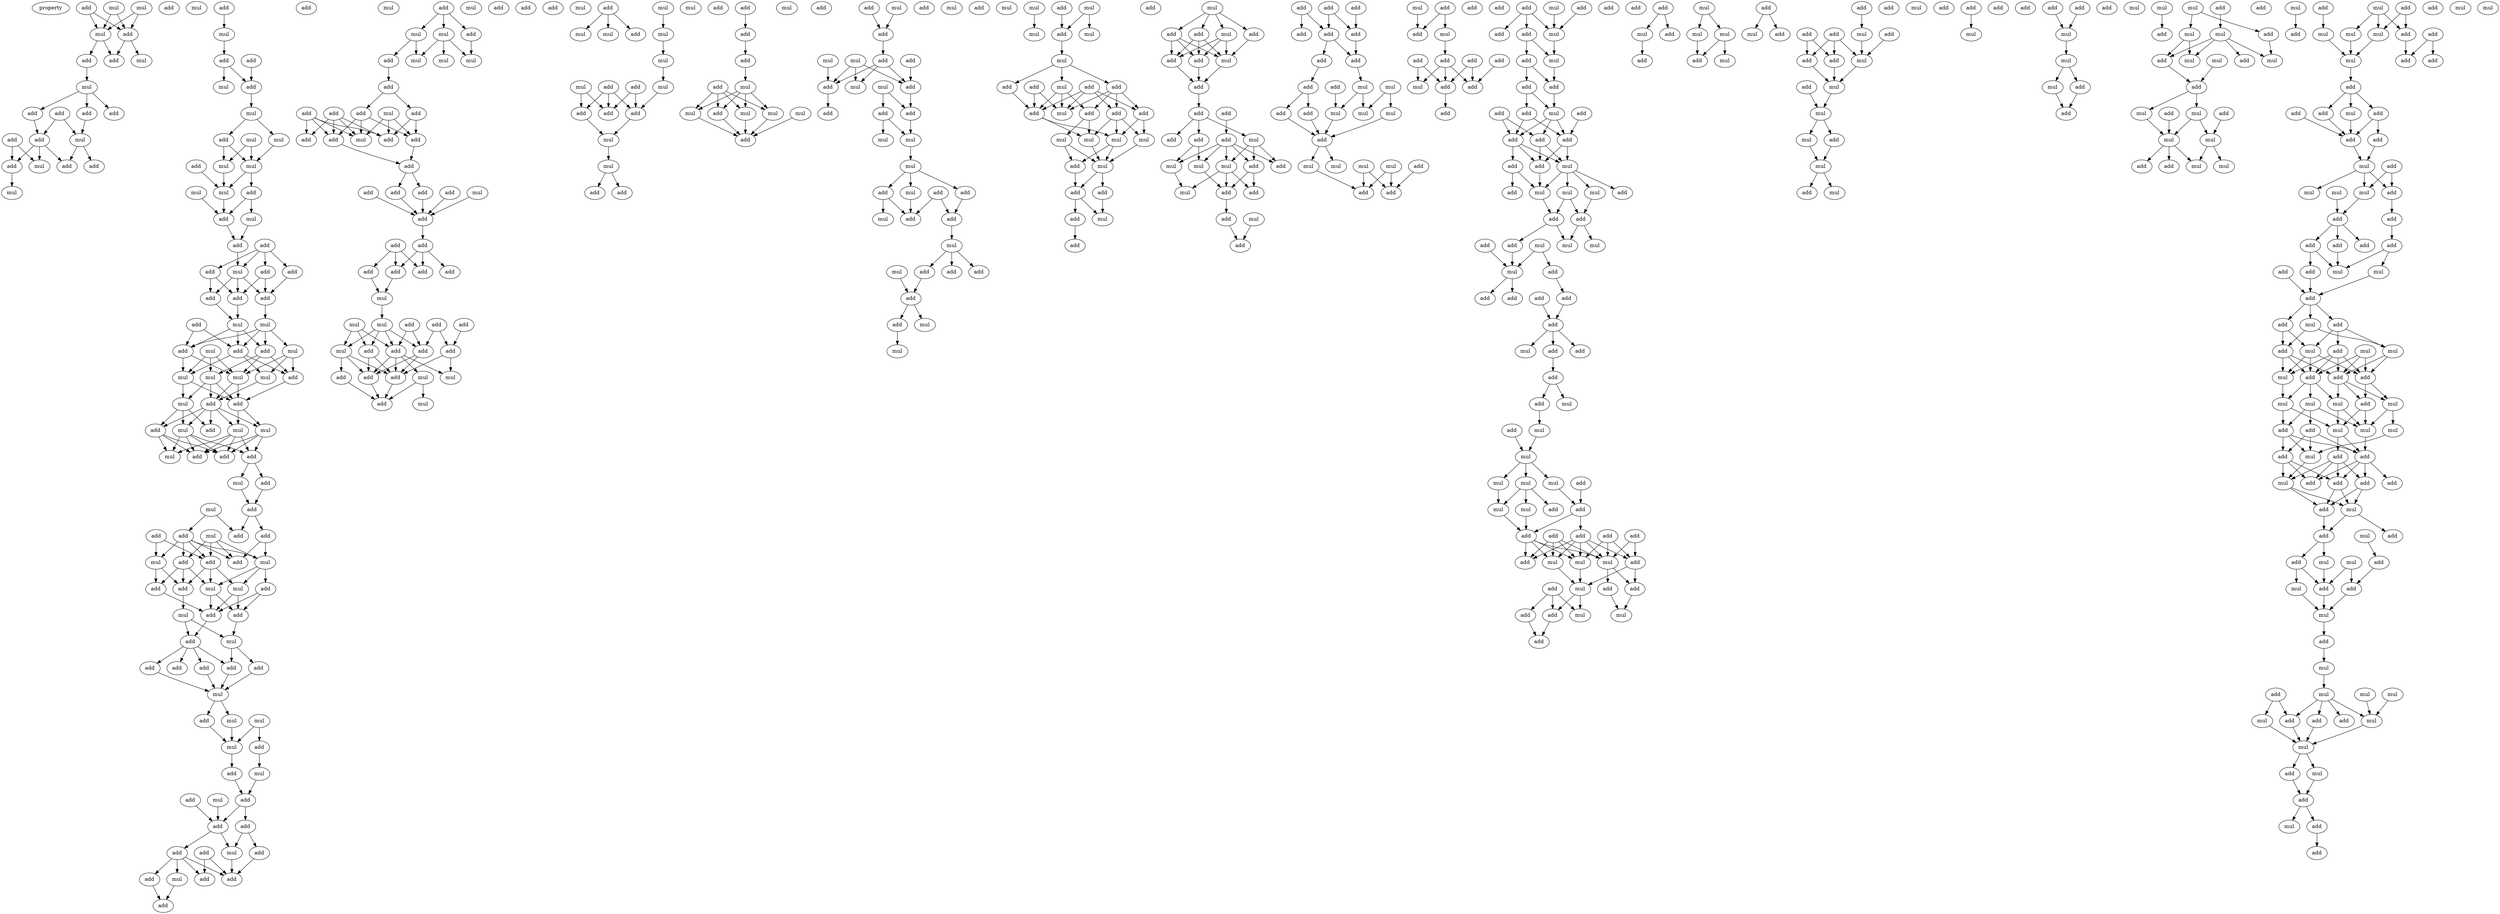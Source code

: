 digraph {
    node [fontcolor=black]
    property [mul=2,lf=1.9]
    0 [ label = add ];
    1 [ label = mul ];
    2 [ label = mul ];
    3 [ label = mul ];
    4 [ label = add ];
    5 [ label = mul ];
    6 [ label = add ];
    7 [ label = add ];
    8 [ label = add ];
    9 [ label = mul ];
    10 [ label = mul ];
    11 [ label = add ];
    12 [ label = add ];
    13 [ label = add ];
    14 [ label = add ];
    15 [ label = add ];
    16 [ label = mul ];
    17 [ label = add ];
    18 [ label = mul ];
    19 [ label = add ];
    20 [ label = add ];
    21 [ label = add ];
    22 [ label = mul ];
    23 [ label = add ];
    24 [ label = add ];
    25 [ label = mul ];
    26 [ label = add ];
    27 [ label = add ];
    28 [ label = mul ];
    29 [ label = add ];
    30 [ label = mul ];
    31 [ label = mul ];
    32 [ label = mul ];
    33 [ label = add ];
    34 [ label = mul ];
    35 [ label = add ];
    36 [ label = mul ];
    37 [ label = mul ];
    38 [ label = add ];
    39 [ label = mul ];
    40 [ label = add ];
    41 [ label = mul ];
    42 [ label = add ];
    43 [ label = add ];
    44 [ label = add ];
    45 [ label = mul ];
    46 [ label = add ];
    47 [ label = add ];
    48 [ label = add ];
    49 [ label = add ];
    50 [ label = add ];
    51 [ label = mul ];
    52 [ label = mul ];
    53 [ label = add ];
    54 [ label = add ];
    55 [ label = add ];
    56 [ label = mul ];
    57 [ label = mul ];
    58 [ label = add ];
    59 [ label = mul ];
    60 [ label = mul ];
    61 [ label = add ];
    62 [ label = mul ];
    63 [ label = mul ];
    64 [ label = add ];
    65 [ label = add ];
    66 [ label = mul ];
    67 [ label = mul ];
    68 [ label = add ];
    69 [ label = add ];
    70 [ label = mul ];
    71 [ label = mul ];
    72 [ label = add ];
    73 [ label = add ];
    74 [ label = add ];
    75 [ label = mul ];
    76 [ label = mul ];
    77 [ label = add ];
    78 [ label = mul ];
    79 [ label = add ];
    80 [ label = mul ];
    81 [ label = add ];
    82 [ label = add ];
    83 [ label = add ];
    84 [ label = add ];
    85 [ label = add ];
    86 [ label = mul ];
    87 [ label = add ];
    88 [ label = add ];
    89 [ label = mul ];
    90 [ label = mul ];
    91 [ label = add ];
    92 [ label = add ];
    93 [ label = mul ];
    94 [ label = add ];
    95 [ label = add ];
    96 [ label = add ];
    97 [ label = mul ];
    98 [ label = mul ];
    99 [ label = add ];
    100 [ label = add ];
    101 [ label = add ];
    102 [ label = add ];
    103 [ label = add ];
    104 [ label = add ];
    105 [ label = mul ];
    106 [ label = add ];
    107 [ label = mul ];
    108 [ label = mul ];
    109 [ label = add ];
    110 [ label = mul ];
    111 [ label = add ];
    112 [ label = mul ];
    113 [ label = mul ];
    114 [ label = mul ];
    115 [ label = add ];
    116 [ label = add ];
    117 [ label = add ];
    118 [ label = add ];
    119 [ label = add ];
    120 [ label = add ];
    121 [ label = add ];
    122 [ label = mul ];
    123 [ label = add ];
    124 [ label = add ];
    125 [ label = add ];
    126 [ label = mul ];
    127 [ label = add ];
    128 [ label = add ];
    129 [ label = mul ];
    130 [ label = mul ];
    131 [ label = add ];
    132 [ label = mul ];
    133 [ label = mul ];
    134 [ label = add ];
    135 [ label = mul ];
    136 [ label = add ];
    137 [ label = mul ];
    138 [ label = add ];
    139 [ label = add ];
    140 [ label = mul ];
    141 [ label = add ];
    142 [ label = add ];
    143 [ label = add ];
    144 [ label = mul ];
    145 [ label = add ];
    146 [ label = add ];
    147 [ label = add ];
    148 [ label = add ];
    149 [ label = add ];
    150 [ label = add ];
    151 [ label = add ];
    152 [ label = add ];
    153 [ label = add ];
    154 [ label = mul ];
    155 [ label = add ];
    156 [ label = add ];
    157 [ label = add ];
    158 [ label = add ];
    159 [ label = add ];
    160 [ label = add ];
    161 [ label = add ];
    162 [ label = add ];
    163 [ label = mul ];
    164 [ label = add ];
    165 [ label = mul ];
    166 [ label = add ];
    167 [ label = mul ];
    168 [ label = add ];
    169 [ label = add ];
    170 [ label = add ];
    171 [ label = add ];
    172 [ label = mul ];
    173 [ label = add ];
    174 [ label = add ];
    175 [ label = mul ];
    176 [ label = mul ];
    177 [ label = add ];
    178 [ label = add ];
    179 [ label = mul ];
    180 [ label = add ];
    181 [ label = add ];
    182 [ label = mul ];
    183 [ label = add ];
    184 [ label = mul ];
    185 [ label = mul ];
    186 [ label = mul ];
    187 [ label = mul ];
    188 [ label = add ];
    189 [ label = add ];
    190 [ label = mul ];
    191 [ label = mul ];
    192 [ label = mul ];
    193 [ label = add ];
    194 [ label = mul ];
    195 [ label = add ];
    196 [ label = add ];
    197 [ label = add ];
    198 [ label = add ];
    199 [ label = mul ];
    200 [ label = add ];
    201 [ label = mul ];
    202 [ label = add ];
    203 [ label = add ];
    204 [ label = add ];
    205 [ label = add ];
    206 [ label = add ];
    207 [ label = mul ];
    208 [ label = mul ];
    209 [ label = mul ];
    210 [ label = mul ];
    211 [ label = add ];
    212 [ label = mul ];
    213 [ label = mul ];
    214 [ label = add ];
    215 [ label = add ];
    216 [ label = add ];
    217 [ label = mul ];
    218 [ label = add ];
    219 [ label = add ];
    220 [ label = mul ];
    221 [ label = add ];
    222 [ label = add ];
    223 [ label = mul ];
    224 [ label = mul ];
    225 [ label = mul ];
    226 [ label = add ];
    227 [ label = add ];
    228 [ label = add ];
    229 [ label = add ];
    230 [ label = add ];
    231 [ label = mul ];
    232 [ label = mul ];
    233 [ label = mul ];
    234 [ label = add ];
    235 [ label = add ];
    236 [ label = mul ];
    237 [ label = add ];
    238 [ label = add ];
    239 [ label = mul ];
    240 [ label = mul ];
    241 [ label = add ];
    242 [ label = mul ];
    243 [ label = mul ];
    244 [ label = add ];
    245 [ label = add ];
    246 [ label = add ];
    247 [ label = add ];
    248 [ label = add ];
    249 [ label = add ];
    250 [ label = mul ];
    251 [ label = mul ];
    252 [ label = mul ];
    253 [ label = mul ];
    254 [ label = mul ];
    255 [ label = add ];
    256 [ label = mul ];
    257 [ label = add ];
    258 [ label = add ];
    259 [ label = mul ];
    260 [ label = mul ];
    261 [ label = add ];
    262 [ label = add ];
    263 [ label = add ];
    264 [ label = add ];
    265 [ label = mul ];
    266 [ label = mul ];
    267 [ label = add ];
    268 [ label = add ];
    269 [ label = add ];
    270 [ label = add ];
    271 [ label = mul ];
    272 [ label = mul ];
    273 [ label = mul ];
    274 [ label = mul ];
    275 [ label = mul ];
    276 [ label = add ];
    277 [ label = add ];
    278 [ label = add ];
    279 [ label = add ];
    280 [ label = mul ];
    281 [ label = add ];
    282 [ label = mul ];
    283 [ label = add ];
    284 [ label = mul ];
    285 [ label = add ];
    286 [ label = add ];
    287 [ label = add ];
    288 [ label = add ];
    289 [ label = mul ];
    290 [ label = add ];
    291 [ label = add ];
    292 [ label = add ];
    293 [ label = add ];
    294 [ label = mul ];
    295 [ label = add ];
    296 [ label = add ];
    297 [ label = mul ];
    298 [ label = add ];
    299 [ label = mul ];
    300 [ label = add ];
    301 [ label = mul ];
    302 [ label = add ];
    303 [ label = mul ];
    304 [ label = add ];
    305 [ label = add ];
    306 [ label = mul ];
    307 [ label = add ];
    308 [ label = add ];
    309 [ label = add ];
    310 [ label = add ];
    311 [ label = add ];
    312 [ label = add ];
    313 [ label = add ];
    314 [ label = add ];
    315 [ label = add ];
    316 [ label = add ];
    317 [ label = add ];
    318 [ label = mul ];
    319 [ label = mul ];
    320 [ label = add ];
    321 [ label = mul ];
    322 [ label = mul ];
    323 [ label = add ];
    324 [ label = mul ];
    325 [ label = add ];
    326 [ label = mul ];
    327 [ label = mul ];
    328 [ label = mul ];
    329 [ label = mul ];
    330 [ label = add ];
    331 [ label = add ];
    332 [ label = add ];
    333 [ label = add ];
    334 [ label = mul ];
    335 [ label = add ];
    336 [ label = mul ];
    337 [ label = add ];
    338 [ label = add ];
    339 [ label = add ];
    340 [ label = add ];
    341 [ label = mul ];
    342 [ label = add ];
    343 [ label = add ];
    344 [ label = add ];
    345 [ label = add ];
    346 [ label = add ];
    347 [ label = add ];
    348 [ label = add ];
    349 [ label = mul ];
    350 [ label = add ];
    351 [ label = add ];
    352 [ label = mul ];
    353 [ label = mul ];
    354 [ label = add ];
    355 [ label = add ];
    356 [ label = add ];
    357 [ label = mul ];
    358 [ label = add ];
    359 [ label = add ];
    360 [ label = add ];
    361 [ label = add ];
    362 [ label = add ];
    363 [ label = add ];
    364 [ label = add ];
    365 [ label = add ];
    366 [ label = mul ];
    367 [ label = mul ];
    368 [ label = add ];
    369 [ label = mul ];
    370 [ label = mul ];
    371 [ label = add ];
    372 [ label = add ];
    373 [ label = add ];
    374 [ label = mul ];
    375 [ label = add ];
    376 [ label = add ];
    377 [ label = mul ];
    378 [ label = mul ];
    379 [ label = add ];
    380 [ label = mul ];
    381 [ label = add ];
    382 [ label = add ];
    383 [ label = add ];
    384 [ label = add ];
    385 [ label = add ];
    386 [ label = mul ];
    387 [ label = add ];
    388 [ label = add ];
    389 [ label = add ];
    390 [ label = add ];
    391 [ label = add ];
    392 [ label = add ];
    393 [ label = mul ];
    394 [ label = add ];
    395 [ label = mul ];
    396 [ label = mul ];
    397 [ label = mul ];
    398 [ label = add ];
    399 [ label = mul ];
    400 [ label = mul ];
    401 [ label = mul ];
    402 [ label = add ];
    403 [ label = mul ];
    404 [ label = add ];
    405 [ label = add ];
    406 [ label = add ];
    407 [ label = add ];
    408 [ label = add ];
    409 [ label = add ];
    410 [ label = mul ];
    411 [ label = add ];
    412 [ label = mul ];
    413 [ label = mul ];
    414 [ label = add ];
    415 [ label = add ];
    416 [ label = add ];
    417 [ label = add ];
    418 [ label = mul ];
    419 [ label = add ];
    420 [ label = add ];
    421 [ label = mul ];
    422 [ label = mul ];
    423 [ label = add ];
    424 [ label = add ];
    425 [ label = mul ];
    426 [ label = add ];
    427 [ label = mul ];
    428 [ label = add ];
    429 [ label = mul ];
    430 [ label = mul ];
    431 [ label = mul ];
    432 [ label = add ];
    433 [ label = add ];
    434 [ label = mul ];
    435 [ label = add ];
    436 [ label = add ];
    437 [ label = mul ];
    438 [ label = add ];
    439 [ label = add ];
    440 [ label = add ];
    441 [ label = add ];
    442 [ label = mul ];
    443 [ label = add ];
    444 [ label = add ];
    445 [ label = mul ];
    446 [ label = mul ];
    447 [ label = add ];
    448 [ label = mul ];
    449 [ label = add ];
    450 [ label = mul ];
    451 [ label = add ];
    452 [ label = mul ];
    453 [ label = add ];
    454 [ label = add ];
    455 [ label = add ];
    456 [ label = mul ];
    457 [ label = add ];
    458 [ label = mul ];
    459 [ label = add ];
    460 [ label = add ];
    461 [ label = add ];
    462 [ label = mul ];
    463 [ label = mul ];
    464 [ label = mul ];
    465 [ label = mul ];
    466 [ label = add ];
    467 [ label = add ];
    468 [ label = mul ];
    469 [ label = add ];
    470 [ label = mul ];
    471 [ label = add ];
    472 [ label = mul ];
    473 [ label = mul ];
    474 [ label = add ];
    475 [ label = mul ];
    476 [ label = mul ];
    477 [ label = add ];
    478 [ label = mul ];
    479 [ label = add ];
    480 [ label = add ];
    481 [ label = mul ];
    482 [ label = add ];
    483 [ label = mul ];
    484 [ label = add ];
    485 [ label = add ];
    486 [ label = mul ];
    487 [ label = mul ];
    488 [ label = add ];
    489 [ label = mul ];
    490 [ label = mul ];
    491 [ label = add ];
    492 [ label = mul ];
    493 [ label = add ];
    494 [ label = mul ];
    495 [ label = add ];
    496 [ label = add ];
    497 [ label = mul ];
    498 [ label = mul ];
    499 [ label = add ];
    500 [ label = mul ];
    501 [ label = add ];
    502 [ label = add ];
    503 [ label = add ];
    504 [ label = mul ];
    505 [ label = add ];
    506 [ label = add ];
    507 [ label = add ];
    508 [ label = mul ];
    509 [ label = add ];
    510 [ label = add ];
    511 [ label = add ];
    512 [ label = add ];
    513 [ label = mul ];
    514 [ label = mul ];
    515 [ label = add ];
    516 [ label = mul ];
    517 [ label = mul ];
    518 [ label = add ];
    519 [ label = add ];
    520 [ label = add ];
    521 [ label = add ];
    522 [ label = add ];
    523 [ label = add ];
    524 [ label = add ];
    525 [ label = add ];
    526 [ label = mul ];
    527 [ label = mul ];
    528 [ label = add ];
    529 [ label = add ];
    530 [ label = mul ];
    531 [ label = add ];
    532 [ label = add ];
    533 [ label = mul ];
    534 [ label = add ];
    535 [ label = mul ];
    536 [ label = add ];
    537 [ label = mul ];
    538 [ label = add ];
    539 [ label = mul ];
    540 [ label = add ];
    541 [ label = add ];
    542 [ label = add ];
    543 [ label = mul ];
    544 [ label = mul ];
    545 [ label = mul ];
    546 [ label = mul ];
    547 [ label = mul ];
    548 [ label = add ];
    549 [ label = add ];
    550 [ label = mul ];
    551 [ label = mul ];
    552 [ label = add ];
    553 [ label = add ];
    554 [ label = add ];
    555 [ label = mul ];
    556 [ label = add ];
    557 [ label = mul ];
    558 [ label = add ];
    559 [ label = add ];
    560 [ label = add ];
    561 [ label = mul ];
    562 [ label = add ];
    563 [ label = add ];
    564 [ label = mul ];
    565 [ label = add ];
    566 [ label = add ];
    567 [ label = add ];
    568 [ label = mul ];
    569 [ label = mul ];
    570 [ label = add ];
    571 [ label = add ];
    572 [ label = mul ];
    573 [ label = mul ];
    574 [ label = add ];
    575 [ label = mul ];
    576 [ label = mul ];
    577 [ label = mul ];
    578 [ label = mul ];
    579 [ label = add ];
    580 [ label = add ];
    581 [ label = mul ];
    582 [ label = mul ];
    583 [ label = add ];
    584 [ label = add ];
    585 [ label = mul ];
    586 [ label = mul ];
    587 [ label = add ];
    588 [ label = mul ];
    589 [ label = add ];
    590 [ label = mul ];
    591 [ label = add ];
    592 [ label = mul ];
    593 [ label = add ];
    0 -> 3 [ name = 0 ];
    0 -> 4 [ name = 1 ];
    1 -> 3 [ name = 2 ];
    1 -> 4 [ name = 3 ];
    2 -> 3 [ name = 4 ];
    2 -> 4 [ name = 5 ];
    3 -> 7 [ name = 6 ];
    3 -> 8 [ name = 7 ];
    4 -> 5 [ name = 8 ];
    4 -> 8 [ name = 9 ];
    7 -> 10 [ name = 10 ];
    10 -> 11 [ name = 11 ];
    10 -> 13 [ name = 12 ];
    10 -> 14 [ name = 13 ];
    11 -> 16 [ name = 14 ];
    12 -> 16 [ name = 15 ];
    12 -> 17 [ name = 16 ];
    14 -> 17 [ name = 17 ];
    15 -> 18 [ name = 18 ];
    15 -> 20 [ name = 19 ];
    16 -> 19 [ name = 20 ];
    16 -> 21 [ name = 21 ];
    17 -> 18 [ name = 22 ];
    17 -> 20 [ name = 23 ];
    17 -> 21 [ name = 24 ];
    20 -> 22 [ name = 25 ];
    23 -> 25 [ name = 26 ];
    25 -> 26 [ name = 27 ];
    26 -> 28 [ name = 28 ];
    26 -> 29 [ name = 29 ];
    27 -> 29 [ name = 30 ];
    29 -> 30 [ name = 31 ];
    30 -> 31 [ name = 32 ];
    30 -> 33 [ name = 33 ];
    31 -> 34 [ name = 34 ];
    32 -> 34 [ name = 35 ];
    32 -> 36 [ name = 36 ];
    33 -> 34 [ name = 37 ];
    33 -> 36 [ name = 38 ];
    34 -> 37 [ name = 39 ];
    34 -> 38 [ name = 40 ];
    35 -> 37 [ name = 41 ];
    36 -> 37 [ name = 42 ];
    37 -> 40 [ name = 43 ];
    38 -> 40 [ name = 44 ];
    38 -> 41 [ name = 45 ];
    39 -> 40 [ name = 46 ];
    40 -> 42 [ name = 47 ];
    41 -> 42 [ name = 48 ];
    42 -> 45 [ name = 49 ];
    43 -> 44 [ name = 50 ];
    43 -> 45 [ name = 51 ];
    43 -> 46 [ name = 52 ];
    43 -> 47 [ name = 53 ];
    44 -> 48 [ name = 54 ];
    44 -> 49 [ name = 55 ];
    45 -> 48 [ name = 56 ];
    45 -> 49 [ name = 57 ];
    45 -> 50 [ name = 58 ];
    46 -> 48 [ name = 59 ];
    46 -> 50 [ name = 60 ];
    47 -> 49 [ name = 61 ];
    48 -> 51 [ name = 62 ];
    49 -> 52 [ name = 63 ];
    50 -> 51 [ name = 64 ];
    51 -> 54 [ name = 65 ];
    51 -> 55 [ name = 66 ];
    51 -> 58 [ name = 67 ];
    52 -> 54 [ name = 68 ];
    52 -> 55 [ name = 69 ];
    52 -> 56 [ name = 70 ];
    52 -> 58 [ name = 71 ];
    53 -> 55 [ name = 72 ];
    53 -> 58 [ name = 73 ];
    54 -> 59 [ name = 74 ];
    54 -> 61 [ name = 75 ];
    54 -> 62 [ name = 76 ];
    55 -> 62 [ name = 77 ];
    55 -> 63 [ name = 78 ];
    56 -> 60 [ name = 79 ];
    56 -> 61 [ name = 80 ];
    56 -> 62 [ name = 81 ];
    57 -> 59 [ name = 82 ];
    57 -> 62 [ name = 83 ];
    57 -> 63 [ name = 84 ];
    58 -> 60 [ name = 85 ];
    58 -> 61 [ name = 86 ];
    58 -> 63 [ name = 87 ];
    59 -> 64 [ name = 88 ];
    59 -> 65 [ name = 89 ];
    59 -> 66 [ name = 90 ];
    60 -> 65 [ name = 91 ];
    61 -> 64 [ name = 92 ];
    62 -> 64 [ name = 93 ];
    62 -> 65 [ name = 94 ];
    63 -> 64 [ name = 95 ];
    63 -> 66 [ name = 96 ];
    64 -> 70 [ name = 97 ];
    64 -> 71 [ name = 98 ];
    65 -> 67 [ name = 99 ];
    65 -> 68 [ name = 100 ];
    65 -> 69 [ name = 101 ];
    65 -> 70 [ name = 102 ];
    65 -> 71 [ name = 103 ];
    66 -> 67 [ name = 104 ];
    66 -> 68 [ name = 105 ];
    66 -> 69 [ name = 106 ];
    67 -> 72 [ name = 107 ];
    67 -> 73 [ name = 108 ];
    67 -> 74 [ name = 109 ];
    67 -> 75 [ name = 110 ];
    68 -> 73 [ name = 111 ];
    68 -> 74 [ name = 112 ];
    68 -> 75 [ name = 113 ];
    70 -> 72 [ name = 114 ];
    70 -> 73 [ name = 115 ];
    70 -> 74 [ name = 116 ];
    70 -> 75 [ name = 117 ];
    71 -> 72 [ name = 118 ];
    71 -> 73 [ name = 119 ];
    71 -> 74 [ name = 120 ];
    72 -> 76 [ name = 121 ];
    72 -> 77 [ name = 122 ];
    76 -> 79 [ name = 123 ];
    77 -> 79 [ name = 124 ];
    78 -> 82 [ name = 125 ];
    78 -> 84 [ name = 126 ];
    79 -> 81 [ name = 127 ];
    79 -> 82 [ name = 128 ];
    80 -> 85 [ name = 129 ];
    80 -> 86 [ name = 130 ];
    80 -> 87 [ name = 131 ];
    80 -> 88 [ name = 132 ];
    81 -> 85 [ name = 133 ];
    81 -> 86 [ name = 134 ];
    83 -> 88 [ name = 135 ];
    83 -> 89 [ name = 136 ];
    84 -> 85 [ name = 137 ];
    84 -> 86 [ name = 138 ];
    84 -> 87 [ name = 139 ];
    84 -> 88 [ name = 140 ];
    84 -> 89 [ name = 141 ];
    86 -> 90 [ name = 142 ];
    86 -> 93 [ name = 143 ];
    86 -> 94 [ name = 144 ];
    87 -> 90 [ name = 145 ];
    87 -> 91 [ name = 146 ];
    87 -> 92 [ name = 147 ];
    88 -> 90 [ name = 148 ];
    88 -> 92 [ name = 149 ];
    88 -> 93 [ name = 150 ];
    89 -> 91 [ name = 151 ];
    89 -> 92 [ name = 152 ];
    90 -> 95 [ name = 153 ];
    90 -> 96 [ name = 154 ];
    91 -> 96 [ name = 155 ];
    92 -> 97 [ name = 156 ];
    93 -> 95 [ name = 157 ];
    93 -> 96 [ name = 158 ];
    94 -> 95 [ name = 159 ];
    94 -> 96 [ name = 160 ];
    95 -> 98 [ name = 161 ];
    96 -> 99 [ name = 162 ];
    97 -> 98 [ name = 163 ];
    97 -> 99 [ name = 164 ];
    98 -> 101 [ name = 165 ];
    98 -> 104 [ name = 166 ];
    99 -> 100 [ name = 167 ];
    99 -> 102 [ name = 168 ];
    99 -> 103 [ name = 169 ];
    99 -> 104 [ name = 170 ];
    100 -> 105 [ name = 171 ];
    101 -> 105 [ name = 172 ];
    103 -> 105 [ name = 173 ];
    104 -> 105 [ name = 174 ];
    105 -> 106 [ name = 175 ];
    105 -> 108 [ name = 176 ];
    106 -> 110 [ name = 177 ];
    107 -> 109 [ name = 178 ];
    107 -> 110 [ name = 179 ];
    108 -> 110 [ name = 180 ];
    109 -> 112 [ name = 181 ];
    110 -> 111 [ name = 182 ];
    111 -> 115 [ name = 183 ];
    112 -> 115 [ name = 184 ];
    114 -> 117 [ name = 185 ];
    115 -> 117 [ name = 186 ];
    115 -> 118 [ name = 187 ];
    116 -> 117 [ name = 188 ];
    117 -> 119 [ name = 189 ];
    117 -> 122 [ name = 190 ];
    118 -> 121 [ name = 191 ];
    118 -> 122 [ name = 192 ];
    119 -> 123 [ name = 193 ];
    119 -> 124 [ name = 194 ];
    119 -> 125 [ name = 195 ];
    119 -> 126 [ name = 196 ];
    120 -> 124 [ name = 197 ];
    120 -> 125 [ name = 198 ];
    121 -> 125 [ name = 199 ];
    122 -> 125 [ name = 200 ];
    123 -> 127 [ name = 201 ];
    126 -> 127 [ name = 202 ];
    128 -> 130 [ name = 203 ];
    128 -> 131 [ name = 204 ];
    128 -> 132 [ name = 205 ];
    130 -> 134 [ name = 206 ];
    130 -> 137 [ name = 207 ];
    131 -> 135 [ name = 208 ];
    132 -> 133 [ name = 209 ];
    132 -> 135 [ name = 210 ];
    132 -> 137 [ name = 211 ];
    134 -> 138 [ name = 212 ];
    138 -> 139 [ name = 213 ];
    138 -> 141 [ name = 214 ];
    139 -> 144 [ name = 215 ];
    139 -> 147 [ name = 216 ];
    139 -> 148 [ name = 217 ];
    140 -> 144 [ name = 218 ];
    140 -> 145 [ name = 219 ];
    140 -> 147 [ name = 220 ];
    141 -> 145 [ name = 221 ];
    141 -> 147 [ name = 222 ];
    142 -> 144 [ name = 223 ];
    142 -> 145 [ name = 224 ];
    142 -> 146 [ name = 225 ];
    142 -> 148 [ name = 226 ];
    143 -> 144 [ name = 227 ];
    143 -> 145 [ name = 228 ];
    143 -> 146 [ name = 229 ];
    143 -> 148 [ name = 230 ];
    147 -> 149 [ name = 231 ];
    148 -> 149 [ name = 232 ];
    149 -> 151 [ name = 233 ];
    149 -> 152 [ name = 234 ];
    150 -> 155 [ name = 235 ];
    151 -> 155 [ name = 236 ];
    152 -> 155 [ name = 237 ];
    153 -> 155 [ name = 238 ];
    154 -> 155 [ name = 239 ];
    155 -> 157 [ name = 240 ];
    156 -> 158 [ name = 241 ];
    156 -> 159 [ name = 242 ];
    156 -> 161 [ name = 243 ];
    157 -> 159 [ name = 244 ];
    157 -> 161 [ name = 245 ];
    157 -> 162 [ name = 246 ];
    158 -> 163 [ name = 247 ];
    161 -> 163 [ name = 248 ];
    163 -> 167 [ name = 249 ];
    164 -> 171 [ name = 250 ];
    165 -> 169 [ name = 251 ];
    165 -> 170 [ name = 252 ];
    165 -> 172 [ name = 253 ];
    166 -> 170 [ name = 254 ];
    166 -> 173 [ name = 255 ];
    167 -> 169 [ name = 256 ];
    167 -> 170 [ name = 257 ];
    167 -> 172 [ name = 258 ];
    167 -> 173 [ name = 259 ];
    168 -> 171 [ name = 260 ];
    168 -> 173 [ name = 261 ];
    169 -> 174 [ name = 262 ];
    169 -> 178 [ name = 263 ];
    170 -> 174 [ name = 264 ];
    170 -> 175 [ name = 265 ];
    170 -> 176 [ name = 266 ];
    170 -> 178 [ name = 267 ];
    171 -> 174 [ name = 268 ];
    171 -> 176 [ name = 269 ];
    172 -> 174 [ name = 270 ];
    172 -> 177 [ name = 271 ];
    172 -> 178 [ name = 272 ];
    173 -> 174 [ name = 273 ];
    173 -> 178 [ name = 274 ];
    174 -> 180 [ name = 275 ];
    175 -> 179 [ name = 276 ];
    175 -> 180 [ name = 277 ];
    177 -> 180 [ name = 278 ];
    178 -> 180 [ name = 279 ];
    183 -> 184 [ name = 280 ];
    183 -> 187 [ name = 281 ];
    183 -> 188 [ name = 282 ];
    185 -> 190 [ name = 283 ];
    190 -> 191 [ name = 284 ];
    191 -> 194 [ name = 285 ];
    192 -> 197 [ name = 286 ];
    192 -> 198 [ name = 287 ];
    193 -> 196 [ name = 288 ];
    193 -> 197 [ name = 289 ];
    193 -> 198 [ name = 290 ];
    194 -> 196 [ name = 291 ];
    195 -> 196 [ name = 292 ];
    195 -> 197 [ name = 293 ];
    196 -> 199 [ name = 294 ];
    198 -> 199 [ name = 295 ];
    199 -> 201 [ name = 296 ];
    200 -> 203 [ name = 297 ];
    201 -> 202 [ name = 298 ];
    201 -> 204 [ name = 299 ];
    203 -> 205 [ name = 300 ];
    205 -> 208 [ name = 301 ];
    206 -> 209 [ name = 302 ];
    206 -> 210 [ name = 303 ];
    206 -> 211 [ name = 304 ];
    206 -> 212 [ name = 305 ];
    208 -> 209 [ name = 306 ];
    208 -> 210 [ name = 307 ];
    208 -> 211 [ name = 308 ];
    208 -> 212 [ name = 309 ];
    209 -> 214 [ name = 310 ];
    210 -> 214 [ name = 311 ];
    211 -> 214 [ name = 312 ];
    212 -> 214 [ name = 313 ];
    213 -> 214 [ name = 314 ];
    216 -> 219 [ name = 315 ];
    217 -> 219 [ name = 316 ];
    219 -> 221 [ name = 317 ];
    220 -> 226 [ name = 318 ];
    221 -> 224 [ name = 319 ];
    221 -> 226 [ name = 320 ];
    221 -> 227 [ name = 321 ];
    222 -> 227 [ name = 322 ];
    223 -> 224 [ name = 323 ];
    223 -> 226 [ name = 324 ];
    223 -> 227 [ name = 325 ];
    225 -> 228 [ name = 326 ];
    225 -> 229 [ name = 327 ];
    226 -> 230 [ name = 328 ];
    227 -> 229 [ name = 329 ];
    228 -> 231 [ name = 330 ];
    228 -> 232 [ name = 331 ];
    229 -> 231 [ name = 332 ];
    231 -> 233 [ name = 333 ];
    233 -> 234 [ name = 334 ];
    233 -> 236 [ name = 335 ];
    233 -> 237 [ name = 336 ];
    234 -> 238 [ name = 337 ];
    235 -> 238 [ name = 338 ];
    235 -> 241 [ name = 339 ];
    236 -> 241 [ name = 340 ];
    237 -> 239 [ name = 341 ];
    237 -> 241 [ name = 342 ];
    238 -> 242 [ name = 343 ];
    242 -> 245 [ name = 344 ];
    242 -> 246 [ name = 345 ];
    242 -> 247 [ name = 346 ];
    243 -> 248 [ name = 347 ];
    245 -> 248 [ name = 348 ];
    248 -> 249 [ name = 349 ];
    248 -> 250 [ name = 350 ];
    249 -> 252 [ name = 351 ];
    253 -> 256 [ name = 352 ];
    254 -> 257 [ name = 353 ];
    254 -> 259 [ name = 354 ];
    255 -> 257 [ name = 355 ];
    257 -> 260 [ name = 356 ];
    260 -> 262 [ name = 357 ];
    260 -> 263 [ name = 358 ];
    260 -> 265 [ name = 359 ];
    261 -> 266 [ name = 360 ];
    261 -> 268 [ name = 361 ];
    262 -> 266 [ name = 362 ];
    262 -> 267 [ name = 363 ];
    262 -> 269 [ name = 364 ];
    262 -> 270 [ name = 365 ];
    263 -> 268 [ name = 366 ];
    264 -> 266 [ name = 367 ];
    264 -> 267 [ name = 368 ];
    264 -> 268 [ name = 369 ];
    264 -> 269 [ name = 370 ];
    265 -> 266 [ name = 371 ];
    265 -> 268 [ name = 372 ];
    265 -> 270 [ name = 373 ];
    267 -> 273 [ name = 374 ];
    267 -> 274 [ name = 375 ];
    268 -> 272 [ name = 376 ];
    268 -> 274 [ name = 377 ];
    269 -> 272 [ name = 378 ];
    269 -> 273 [ name = 379 ];
    269 -> 274 [ name = 380 ];
    270 -> 271 [ name = 381 ];
    270 -> 272 [ name = 382 ];
    271 -> 275 [ name = 383 ];
    271 -> 276 [ name = 384 ];
    272 -> 275 [ name = 385 ];
    273 -> 275 [ name = 386 ];
    274 -> 275 [ name = 387 ];
    274 -> 276 [ name = 388 ];
    275 -> 277 [ name = 389 ];
    275 -> 278 [ name = 390 ];
    276 -> 278 [ name = 391 ];
    277 -> 280 [ name = 392 ];
    278 -> 279 [ name = 393 ];
    278 -> 280 [ name = 394 ];
    279 -> 281 [ name = 395 ];
    282 -> 283 [ name = 396 ];
    282 -> 284 [ name = 397 ];
    282 -> 285 [ name = 398 ];
    282 -> 286 [ name = 399 ];
    283 -> 287 [ name = 400 ];
    283 -> 288 [ name = 401 ];
    283 -> 289 [ name = 402 ];
    284 -> 287 [ name = 403 ];
    284 -> 288 [ name = 404 ];
    284 -> 289 [ name = 405 ];
    285 -> 287 [ name = 406 ];
    285 -> 288 [ name = 407 ];
    285 -> 289 [ name = 408 ];
    286 -> 289 [ name = 409 ];
    287 -> 290 [ name = 410 ];
    288 -> 290 [ name = 411 ];
    289 -> 290 [ name = 412 ];
    290 -> 291 [ name = 413 ];
    291 -> 293 [ name = 414 ];
    291 -> 294 [ name = 415 ];
    291 -> 296 [ name = 416 ];
    292 -> 295 [ name = 417 ];
    294 -> 298 [ name = 418 ];
    294 -> 299 [ name = 419 ];
    294 -> 300 [ name = 420 ];
    295 -> 297 [ name = 421 ];
    295 -> 298 [ name = 422 ];
    295 -> 299 [ name = 423 ];
    295 -> 300 [ name = 424 ];
    295 -> 301 [ name = 425 ];
    296 -> 297 [ name = 426 ];
    296 -> 301 [ name = 427 ];
    297 -> 303 [ name = 428 ];
    298 -> 302 [ name = 429 ];
    298 -> 304 [ name = 430 ];
    299 -> 302 [ name = 431 ];
    299 -> 303 [ name = 432 ];
    299 -> 304 [ name = 433 ];
    301 -> 302 [ name = 434 ];
    302 -> 305 [ name = 435 ];
    305 -> 307 [ name = 436 ];
    306 -> 307 [ name = 437 ];
    308 -> 313 [ name = 438 ];
    309 -> 311 [ name = 439 ];
    309 -> 313 [ name = 440 ];
    310 -> 311 [ name = 441 ];
    310 -> 312 [ name = 442 ];
    311 -> 314 [ name = 443 ];
    311 -> 315 [ name = 444 ];
    313 -> 315 [ name = 445 ];
    314 -> 317 [ name = 446 ];
    315 -> 319 [ name = 447 ];
    316 -> 324 [ name = 448 ];
    317 -> 320 [ name = 449 ];
    317 -> 323 [ name = 450 ];
    318 -> 321 [ name = 451 ];
    318 -> 322 [ name = 452 ];
    319 -> 322 [ name = 453 ];
    319 -> 324 [ name = 454 ];
    320 -> 325 [ name = 455 ];
    321 -> 325 [ name = 456 ];
    323 -> 325 [ name = 457 ];
    324 -> 325 [ name = 458 ];
    325 -> 326 [ name = 459 ];
    325 -> 327 [ name = 460 ];
    327 -> 331 [ name = 461 ];
    328 -> 331 [ name = 462 ];
    328 -> 332 [ name = 463 ];
    329 -> 331 [ name = 464 ];
    329 -> 332 [ name = 465 ];
    330 -> 332 [ name = 466 ];
    333 -> 335 [ name = 467 ];
    333 -> 336 [ name = 468 ];
    334 -> 335 [ name = 469 ];
    336 -> 337 [ name = 470 ];
    337 -> 341 [ name = 471 ];
    337 -> 342 [ name = 472 ];
    337 -> 343 [ name = 473 ];
    338 -> 342 [ name = 474 ];
    339 -> 341 [ name = 475 ];
    339 -> 343 [ name = 476 ];
    340 -> 342 [ name = 477 ];
    340 -> 343 [ name = 478 ];
    343 -> 344 [ name = 479 ];
    347 -> 352 [ name = 480 ];
    348 -> 350 [ name = 481 ];
    348 -> 351 [ name = 482 ];
    348 -> 352 [ name = 483 ];
    349 -> 352 [ name = 484 ];
    351 -> 353 [ name = 485 ];
    351 -> 354 [ name = 486 ];
    352 -> 353 [ name = 487 ];
    353 -> 355 [ name = 488 ];
    354 -> 355 [ name = 489 ];
    354 -> 356 [ name = 490 ];
    355 -> 357 [ name = 491 ];
    356 -> 357 [ name = 492 ];
    356 -> 359 [ name = 493 ];
    357 -> 361 [ name = 494 ];
    357 -> 362 [ name = 495 ];
    357 -> 363 [ name = 496 ];
    358 -> 363 [ name = 497 ];
    359 -> 361 [ name = 498 ];
    359 -> 363 [ name = 499 ];
    360 -> 361 [ name = 500 ];
    360 -> 362 [ name = 501 ];
    361 -> 364 [ name = 502 ];
    361 -> 365 [ name = 503 ];
    361 -> 366 [ name = 504 ];
    362 -> 365 [ name = 505 ];
    362 -> 366 [ name = 506 ];
    363 -> 365 [ name = 507 ];
    363 -> 366 [ name = 508 ];
    364 -> 369 [ name = 509 ];
    364 -> 371 [ name = 510 ];
    365 -> 369 [ name = 511 ];
    366 -> 367 [ name = 512 ];
    366 -> 368 [ name = 513 ];
    366 -> 369 [ name = 514 ];
    366 -> 370 [ name = 515 ];
    367 -> 372 [ name = 516 ];
    369 -> 373 [ name = 517 ];
    370 -> 372 [ name = 518 ];
    370 -> 373 [ name = 519 ];
    372 -> 377 [ name = 520 ];
    372 -> 378 [ name = 521 ];
    373 -> 375 [ name = 522 ];
    373 -> 378 [ name = 523 ];
    374 -> 379 [ name = 524 ];
    374 -> 380 [ name = 525 ];
    375 -> 380 [ name = 526 ];
    376 -> 380 [ name = 527 ];
    379 -> 384 [ name = 528 ];
    380 -> 381 [ name = 529 ];
    380 -> 382 [ name = 530 ];
    383 -> 385 [ name = 531 ];
    384 -> 385 [ name = 532 ];
    385 -> 386 [ name = 533 ];
    385 -> 387 [ name = 534 ];
    385 -> 389 [ name = 535 ];
    387 -> 391 [ name = 536 ];
    391 -> 392 [ name = 537 ];
    391 -> 393 [ name = 538 ];
    392 -> 395 [ name = 539 ];
    394 -> 396 [ name = 540 ];
    395 -> 396 [ name = 541 ];
    396 -> 397 [ name = 542 ];
    396 -> 399 [ name = 543 ];
    396 -> 400 [ name = 544 ];
    397 -> 401 [ name = 545 ];
    397 -> 402 [ name = 546 ];
    397 -> 403 [ name = 547 ];
    398 -> 404 [ name = 548 ];
    399 -> 404 [ name = 549 ];
    400 -> 403 [ name = 550 ];
    401 -> 405 [ name = 551 ];
    403 -> 405 [ name = 552 ];
    404 -> 405 [ name = 553 ];
    404 -> 409 [ name = 554 ];
    405 -> 410 [ name = 555 ];
    405 -> 411 [ name = 556 ];
    405 -> 412 [ name = 557 ];
    405 -> 413 [ name = 558 ];
    406 -> 412 [ name = 559 ];
    406 -> 414 [ name = 560 ];
    407 -> 412 [ name = 561 ];
    407 -> 413 [ name = 562 ];
    407 -> 414 [ name = 563 ];
    408 -> 410 [ name = 564 ];
    408 -> 411 [ name = 565 ];
    408 -> 412 [ name = 566 ];
    408 -> 413 [ name = 567 ];
    409 -> 410 [ name = 568 ];
    409 -> 411 [ name = 569 ];
    409 -> 412 [ name = 570 ];
    409 -> 413 [ name = 571 ];
    409 -> 414 [ name = 572 ];
    410 -> 418 [ name = 573 ];
    412 -> 416 [ name = 574 ];
    412 -> 417 [ name = 575 ];
    413 -> 418 [ name = 576 ];
    414 -> 416 [ name = 577 ];
    414 -> 418 [ name = 578 ];
    415 -> 419 [ name = 579 ];
    415 -> 420 [ name = 580 ];
    415 -> 422 [ name = 581 ];
    416 -> 421 [ name = 582 ];
    417 -> 421 [ name = 583 ];
    418 -> 420 [ name = 584 ];
    418 -> 422 [ name = 585 ];
    419 -> 423 [ name = 586 ];
    420 -> 423 [ name = 587 ];
    424 -> 425 [ name = 588 ];
    424 -> 426 [ name = 589 ];
    425 -> 428 [ name = 590 ];
    427 -> 429 [ name = 591 ];
    427 -> 430 [ name = 592 ];
    429 -> 433 [ name = 593 ];
    430 -> 431 [ name = 594 ];
    430 -> 433 [ name = 595 ];
    432 -> 434 [ name = 596 ];
    432 -> 435 [ name = 597 ];
    436 -> 437 [ name = 598 ];
    437 -> 442 [ name = 599 ];
    438 -> 441 [ name = 600 ];
    438 -> 443 [ name = 601 ];
    439 -> 442 [ name = 602 ];
    440 -> 441 [ name = 603 ];
    440 -> 442 [ name = 604 ];
    440 -> 443 [ name = 605 ];
    441 -> 445 [ name = 606 ];
    442 -> 445 [ name = 607 ];
    443 -> 445 [ name = 608 ];
    444 -> 446 [ name = 609 ];
    445 -> 446 [ name = 610 ];
    446 -> 450 [ name = 611 ];
    446 -> 451 [ name = 612 ];
    450 -> 452 [ name = 613 ];
    451 -> 452 [ name = 614 ];
    452 -> 455 [ name = 615 ];
    452 -> 456 [ name = 616 ];
    453 -> 458 [ name = 617 ];
    459 -> 462 [ name = 618 ];
    460 -> 462 [ name = 619 ];
    462 -> 463 [ name = 620 ];
    463 -> 465 [ name = 621 ];
    463 -> 466 [ name = 622 ];
    465 -> 467 [ name = 623 ];
    466 -> 467 [ name = 624 ];
    468 -> 471 [ name = 625 ];
    469 -> 472 [ name = 626 ];
    470 -> 473 [ name = 627 ];
    470 -> 474 [ name = 628 ];
    472 -> 476 [ name = 629 ];
    472 -> 477 [ name = 630 ];
    472 -> 478 [ name = 631 ];
    472 -> 479 [ name = 632 ];
    473 -> 476 [ name = 633 ];
    473 -> 477 [ name = 634 ];
    474 -> 478 [ name = 635 ];
    475 -> 480 [ name = 636 ];
    477 -> 480 [ name = 637 ];
    480 -> 481 [ name = 638 ];
    480 -> 483 [ name = 639 ];
    481 -> 486 [ name = 640 ];
    481 -> 487 [ name = 641 ];
    482 -> 487 [ name = 642 ];
    483 -> 486 [ name = 643 ];
    484 -> 486 [ name = 644 ];
    486 -> 488 [ name = 645 ];
    486 -> 489 [ name = 646 ];
    486 -> 491 [ name = 647 ];
    487 -> 489 [ name = 648 ];
    487 -> 492 [ name = 649 ];
    490 -> 493 [ name = 650 ];
    494 -> 498 [ name = 651 ];
    494 -> 499 [ name = 652 ];
    494 -> 500 [ name = 653 ];
    495 -> 497 [ name = 654 ];
    496 -> 498 [ name = 655 ];
    496 -> 499 [ name = 656 ];
    497 -> 504 [ name = 657 ];
    498 -> 504 [ name = 658 ];
    499 -> 502 [ name = 659 ];
    500 -> 504 [ name = 660 ];
    501 -> 502 [ name = 661 ];
    501 -> 503 [ name = 662 ];
    504 -> 505 [ name = 663 ];
    505 -> 506 [ name = 664 ];
    505 -> 508 [ name = 665 ];
    505 -> 509 [ name = 666 ];
    506 -> 510 [ name = 667 ];
    506 -> 511 [ name = 668 ];
    507 -> 510 [ name = 669 ];
    508 -> 510 [ name = 670 ];
    509 -> 510 [ name = 671 ];
    510 -> 513 [ name = 672 ];
    511 -> 513 [ name = 673 ];
    512 -> 515 [ name = 674 ];
    512 -> 516 [ name = 675 ];
    513 -> 514 [ name = 676 ];
    513 -> 515 [ name = 677 ];
    513 -> 516 [ name = 678 ];
    515 -> 519 [ name = 679 ];
    516 -> 518 [ name = 680 ];
    517 -> 518 [ name = 681 ];
    518 -> 521 [ name = 682 ];
    518 -> 522 [ name = 683 ];
    518 -> 523 [ name = 684 ];
    519 -> 520 [ name = 685 ];
    520 -> 526 [ name = 686 ];
    520 -> 527 [ name = 687 ];
    522 -> 527 [ name = 688 ];
    522 -> 528 [ name = 689 ];
    523 -> 527 [ name = 690 ];
    525 -> 529 [ name = 691 ];
    526 -> 529 [ name = 692 ];
    528 -> 529 [ name = 693 ];
    529 -> 530 [ name = 694 ];
    529 -> 531 [ name = 695 ];
    529 -> 532 [ name = 696 ];
    530 -> 535 [ name = 697 ];
    530 -> 536 [ name = 698 ];
    531 -> 536 [ name = 699 ];
    531 -> 537 [ name = 700 ];
    532 -> 534 [ name = 701 ];
    532 -> 535 [ name = 702 ];
    532 -> 537 [ name = 703 ];
    533 -> 538 [ name = 704 ];
    533 -> 540 [ name = 705 ];
    533 -> 541 [ name = 706 ];
    534 -> 538 [ name = 707 ];
    534 -> 539 [ name = 708 ];
    534 -> 540 [ name = 709 ];
    534 -> 541 [ name = 710 ];
    535 -> 538 [ name = 711 ];
    535 -> 540 [ name = 712 ];
    536 -> 538 [ name = 713 ];
    536 -> 539 [ name = 714 ];
    536 -> 541 [ name = 715 ];
    537 -> 539 [ name = 716 ];
    537 -> 540 [ name = 717 ];
    537 -> 541 [ name = 718 ];
    538 -> 542 [ name = 719 ];
    538 -> 545 [ name = 720 ];
    538 -> 546 [ name = 721 ];
    539 -> 543 [ name = 722 ];
    540 -> 542 [ name = 723 ];
    540 -> 545 [ name = 724 ];
    541 -> 543 [ name = 725 ];
    541 -> 544 [ name = 726 ];
    541 -> 546 [ name = 727 ];
    542 -> 547 [ name = 728 ];
    542 -> 551 [ name = 729 ];
    543 -> 548 [ name = 730 ];
    543 -> 551 [ name = 731 ];
    544 -> 547 [ name = 732 ];
    544 -> 548 [ name = 733 ];
    544 -> 549 [ name = 734 ];
    545 -> 547 [ name = 735 ];
    545 -> 550 [ name = 736 ];
    546 -> 547 [ name = 737 ];
    546 -> 551 [ name = 738 ];
    547 -> 554 [ name = 739 ];
    548 -> 553 [ name = 740 ];
    548 -> 554 [ name = 741 ];
    548 -> 555 [ name = 742 ];
    549 -> 553 [ name = 743 ];
    549 -> 554 [ name = 744 ];
    549 -> 555 [ name = 745 ];
    550 -> 555 [ name = 746 ];
    551 -> 552 [ name = 747 ];
    551 -> 554 [ name = 748 ];
    552 -> 556 [ name = 749 ];
    552 -> 557 [ name = 750 ];
    552 -> 558 [ name = 751 ];
    552 -> 560 [ name = 752 ];
    553 -> 557 [ name = 753 ];
    553 -> 558 [ name = 754 ];
    553 -> 560 [ name = 755 ];
    554 -> 556 [ name = 756 ];
    554 -> 558 [ name = 757 ];
    554 -> 559 [ name = 758 ];
    554 -> 560 [ name = 759 ];
    555 -> 557 [ name = 760 ];
    556 -> 561 [ name = 761 ];
    556 -> 562 [ name = 762 ];
    557 -> 561 [ name = 763 ];
    557 -> 562 [ name = 764 ];
    560 -> 561 [ name = 765 ];
    560 -> 562 [ name = 766 ];
    561 -> 563 [ name = 767 ];
    561 -> 565 [ name = 768 ];
    562 -> 563 [ name = 769 ];
    563 -> 566 [ name = 770 ];
    563 -> 569 [ name = 771 ];
    564 -> 567 [ name = 772 ];
    566 -> 570 [ name = 773 ];
    566 -> 572 [ name = 774 ];
    567 -> 571 [ name = 775 ];
    568 -> 570 [ name = 776 ];
    568 -> 571 [ name = 777 ];
    569 -> 570 [ name = 778 ];
    570 -> 573 [ name = 779 ];
    571 -> 573 [ name = 780 ];
    572 -> 573 [ name = 781 ];
    573 -> 574 [ name = 782 ];
    574 -> 575 [ name = 783 ];
    575 -> 576 [ name = 784 ];
    576 -> 580 [ name = 785 ];
    576 -> 581 [ name = 786 ];
    576 -> 583 [ name = 787 ];
    576 -> 584 [ name = 788 ];
    577 -> 581 [ name = 789 ];
    578 -> 581 [ name = 790 ];
    579 -> 580 [ name = 791 ];
    579 -> 582 [ name = 792 ];
    580 -> 585 [ name = 793 ];
    581 -> 585 [ name = 794 ];
    582 -> 585 [ name = 795 ];
    583 -> 585 [ name = 796 ];
    585 -> 587 [ name = 797 ];
    585 -> 588 [ name = 798 ];
    587 -> 589 [ name = 799 ];
    588 -> 589 [ name = 800 ];
    589 -> 590 [ name = 801 ];
    589 -> 591 [ name = 802 ];
    591 -> 593 [ name = 803 ];
}

